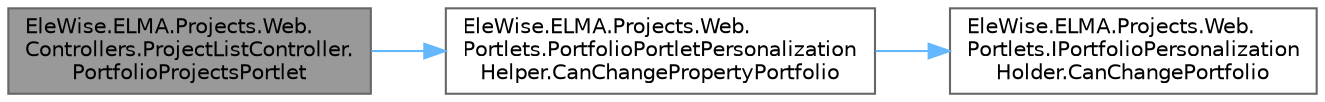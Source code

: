 digraph "EleWise.ELMA.Projects.Web.Controllers.ProjectListController.PortfolioProjectsPortlet"
{
 // LATEX_PDF_SIZE
  bgcolor="transparent";
  edge [fontname=Helvetica,fontsize=10,labelfontname=Helvetica,labelfontsize=10];
  node [fontname=Helvetica,fontsize=10,shape=box,height=0.2,width=0.4];
  rankdir="LR";
  Node1 [id="Node000001",label="EleWise.ELMA.Projects.Web.\lControllers.ProjectListController.\lPortfolioProjectsPortlet",height=0.2,width=0.4,color="gray40", fillcolor="grey60", style="filled", fontcolor="black",tooltip="Список проектов по указанному портфелю - портлет"];
  Node1 -> Node2 [id="edge1_Node000001_Node000002",color="steelblue1",style="solid",tooltip=" "];
  Node2 [id="Node000002",label="EleWise.ELMA.Projects.Web.\lPortlets.PortfolioPortletPersonalization\lHelper.CanChangePropertyPortfolio",height=0.2,width=0.4,color="grey40", fillcolor="white", style="filled",URL="$class_ele_wise_1_1_e_l_m_a_1_1_projects_1_1_web_1_1_portlets_1_1_portfolio_portlet_personalization_helper.html#afcc71a4a413ed3b14986b0fa8ece6183",tooltip="Можно ли изменять портфель проектов"];
  Node2 -> Node3 [id="edge2_Node000002_Node000003",color="steelblue1",style="solid",tooltip=" "];
  Node3 [id="Node000003",label="EleWise.ELMA.Projects.Web.\lPortlets.IPortfolioPersonalization\lHolder.CanChangePortfolio",height=0.2,width=0.4,color="grey40", fillcolor="white", style="filled",URL="$interface_ele_wise_1_1_e_l_m_a_1_1_projects_1_1_web_1_1_portlets_1_1_i_portfolio_personalization_holder.html#a003ad7f8048c0bcb819d598f327fe8fe",tooltip="Можно ли изменять портфель проектов в настройках портлета"];
}

